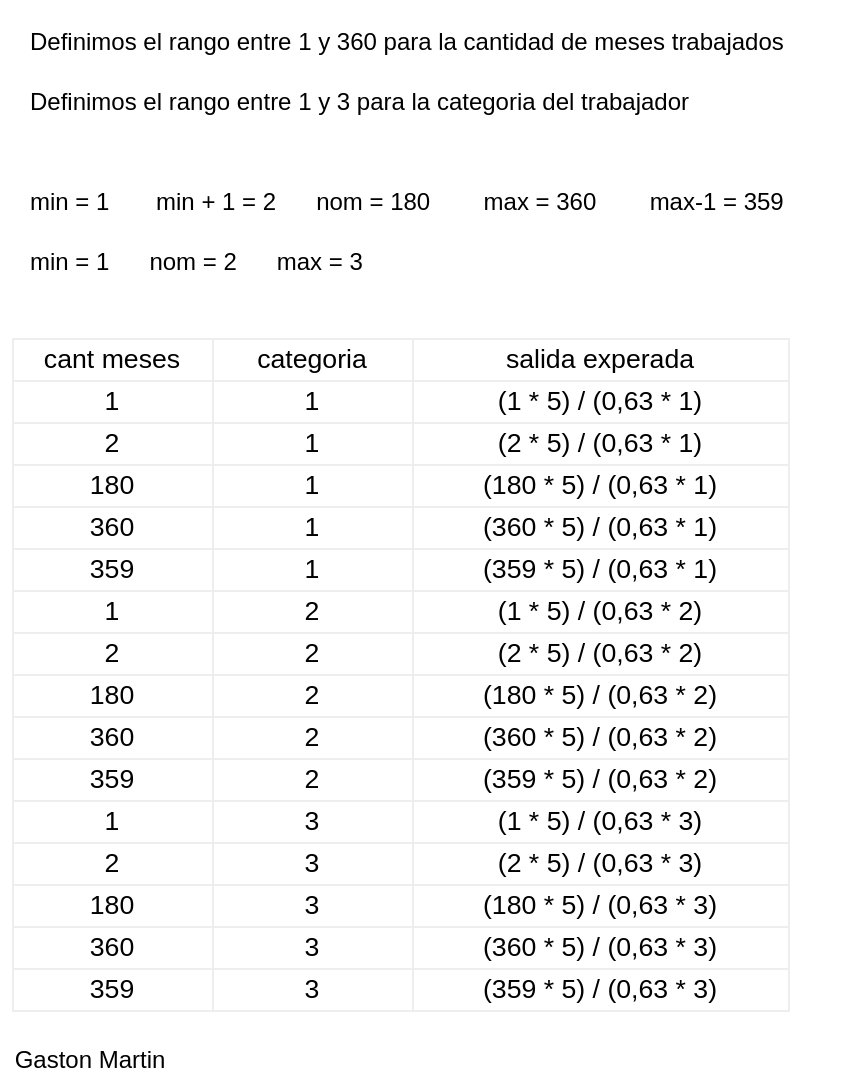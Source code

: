 <mxfile version="14.6.13" type="device"><diagram id="86BvJQhR9vLb6-gNIu07" name="Página-1"><mxGraphModel dx="1326" dy="846" grid="1" gridSize="10" guides="1" tooltips="1" connect="1" arrows="1" fold="1" page="1" pageScale="1" pageWidth="827" pageHeight="1169" math="0" shadow="0"><root><mxCell id="0"/><mxCell id="1" parent="0"/><mxCell id="CIcvX7meFs7W0QOR9oyI-1" value="&lt;br&gt;Definimos el rango entre 1 y 360 para la cantidad de meses trabajados" style="text;html=1;strokeColor=none;fillColor=none;spacing=5;spacingTop=-20;whiteSpace=wrap;overflow=hidden;rounded=0;" vertex="1" parent="1"><mxGeometry x="140" y="20" width="410" height="20" as="geometry"/></mxCell><mxCell id="CIcvX7meFs7W0QOR9oyI-2" value="&lt;br&gt;Definimos el rango entre 1 y 3 para la categoria del trabajador" style="text;html=1;strokeColor=none;fillColor=none;spacing=5;spacingTop=-20;whiteSpace=wrap;overflow=hidden;rounded=0;" vertex="1" parent="1"><mxGeometry x="140" y="50" width="410" height="20" as="geometry"/></mxCell><mxCell id="CIcvX7meFs7W0QOR9oyI-4" value="&lt;br&gt;min = 1&amp;nbsp; &amp;nbsp; &amp;nbsp; &amp;nbsp;min + 1 = 2&amp;nbsp; &amp;nbsp; &amp;nbsp; nom = 180&amp;nbsp; &amp;nbsp; &amp;nbsp; &amp;nbsp; max = 360&amp;nbsp; &amp;nbsp; &amp;nbsp; &amp;nbsp; max-1 = 359" style="text;html=1;strokeColor=none;fillColor=none;spacing=5;spacingTop=-20;whiteSpace=wrap;overflow=hidden;rounded=0;" vertex="1" parent="1"><mxGeometry x="140" y="100" width="410" height="20" as="geometry"/></mxCell><mxCell id="CIcvX7meFs7W0QOR9oyI-6" value="&lt;br&gt;" style="text;html=1;strokeColor=none;fillColor=none;spacing=5;spacingTop=-20;whiteSpace=wrap;overflow=hidden;rounded=0;" vertex="1" parent="1"><mxGeometry x="130" y="140" width="410" height="20" as="geometry"/></mxCell><mxCell id="CIcvX7meFs7W0QOR9oyI-9" value="&lt;br&gt;min = 1&amp;nbsp; &amp;nbsp; &amp;nbsp; nom = 2&amp;nbsp; &amp;nbsp; &amp;nbsp; max = 3" style="text;html=1;strokeColor=none;fillColor=none;spacing=5;spacingTop=-20;whiteSpace=wrap;overflow=hidden;rounded=0;" vertex="1" parent="1"><mxGeometry x="140" y="130" width="190" height="20" as="geometry"/></mxCell><mxCell id="CIcvX7meFs7W0QOR9oyI-13" value="&lt;br&gt;&lt;br&gt;&lt;table cellspacing=&quot;0&quot; cellpadding=&quot;0&quot; dir=&quot;ltr&quot; border=&quot;1&quot; style=&quot;table-layout: fixed ; font-size: 10pt ; font-family: &amp;#34;arial&amp;#34; ; width: 0px ; border-collapse: collapse ; border: none&quot;&gt;&lt;colgroup&gt;&lt;col width=&quot;100&quot;&gt;&lt;col width=&quot;100&quot;&gt;&lt;col width=&quot;188&quot;&gt;&lt;/colgroup&gt;&lt;tbody&gt;&lt;tr style=&quot;height: 21px&quot;&gt;&lt;td style=&quot;overflow: hidden ; padding: 2px 3px 2px 3px ; vertical-align: bottom ; text-align: center&quot;&gt;cant meses&lt;/td&gt;&lt;td style=&quot;overflow: hidden ; padding: 2px 3px 2px 3px ; vertical-align: bottom ; text-align: center&quot;&gt;categoria&lt;/td&gt;&lt;td style=&quot;overflow: hidden ; padding: 2px 3px 2px 3px ; vertical-align: bottom ; text-align: center&quot;&gt;salida experada&lt;/td&gt;&lt;/tr&gt;&lt;tr style=&quot;height: 21px&quot;&gt;&lt;td style=&quot;overflow: hidden ; padding: 2px 3px 2px 3px ; vertical-align: bottom ; text-align: center&quot;&gt;1&lt;/td&gt;&lt;td style=&quot;overflow: hidden ; padding: 2px 3px 2px 3px ; vertical-align: bottom ; text-align: center&quot;&gt;1&lt;/td&gt;&lt;td style=&quot;overflow: hidden ; padding: 2px 3px 2px 3px ; vertical-align: bottom ; text-align: center&quot;&gt;(1 * 5) / (0,63 * 1)&lt;/td&gt;&lt;/tr&gt;&lt;tr style=&quot;height: 21px&quot;&gt;&lt;td style=&quot;overflow: hidden ; padding: 2px 3px 2px 3px ; vertical-align: bottom ; text-align: center&quot;&gt;2&lt;/td&gt;&lt;td style=&quot;overflow: hidden ; padding: 2px 3px 2px 3px ; vertical-align: bottom ; text-align: center&quot;&gt;1&lt;/td&gt;&lt;td style=&quot;overflow: hidden ; padding: 2px 3px ; vertical-align: bottom ; color: rgb(0 , 0 , 0) ; text-align: center ; background-color: rgb(255 , 255 , 255)&quot;&gt;(2 * 5) / (0,63 * 1)&lt;/td&gt;&lt;/tr&gt;&lt;tr style=&quot;height: 21px&quot;&gt;&lt;td style=&quot;overflow: hidden ; padding: 2px 3px 2px 3px ; vertical-align: bottom ; text-align: center&quot;&gt;180&lt;/td&gt;&lt;td style=&quot;overflow: hidden ; padding: 2px 3px 2px 3px ; vertical-align: bottom ; text-align: center&quot;&gt;1&lt;/td&gt;&lt;td style=&quot;overflow: hidden ; padding: 2px 3px 2px 3px ; vertical-align: bottom ; background-color: #ffffff ; color: #000000 ; text-align: center&quot;&gt;(180 * 5) / (0,63 * 1)&lt;/td&gt;&lt;/tr&gt;&lt;tr style=&quot;height: 21px&quot;&gt;&lt;td style=&quot;overflow: hidden ; padding: 2px 3px 2px 3px ; vertical-align: bottom ; text-align: center&quot;&gt;360&lt;/td&gt;&lt;td style=&quot;overflow: hidden ; padding: 2px 3px 2px 3px ; vertical-align: bottom ; text-align: center&quot;&gt;1&lt;/td&gt;&lt;td style=&quot;overflow: hidden ; padding: 2px 3px 2px 3px ; vertical-align: bottom ; background-color: #ffffff ; color: #000000 ; text-align: center&quot;&gt;(360 * 5) / (0,63 * 1)&lt;/td&gt;&lt;/tr&gt;&lt;tr style=&quot;height: 21px&quot;&gt;&lt;td style=&quot;overflow: hidden ; padding: 2px 3px 2px 3px ; vertical-align: bottom ; text-align: center&quot;&gt;359&lt;/td&gt;&lt;td style=&quot;overflow: hidden ; padding: 2px 3px 2px 3px ; vertical-align: bottom ; text-align: center&quot;&gt;1&lt;/td&gt;&lt;td style=&quot;overflow: hidden ; padding: 2px 3px 2px 3px ; vertical-align: bottom ; background-color: #ffffff ; color: #000000 ; text-align: center&quot;&gt;(359 * 5) / (0,63 * 1)&lt;/td&gt;&lt;/tr&gt;&lt;tr style=&quot;height: 21px&quot;&gt;&lt;td style=&quot;overflow: hidden ; padding: 2px 3px 2px 3px ; vertical-align: bottom ; text-align: center&quot;&gt;1&lt;/td&gt;&lt;td style=&quot;overflow: hidden ; padding: 2px 3px 2px 3px ; vertical-align: bottom ; text-align: center&quot;&gt;2&lt;/td&gt;&lt;td style=&quot;overflow: hidden ; padding: 2px 3px 2px 3px ; vertical-align: bottom ; background-color: #ffffff ; color: #000000 ; text-align: center&quot;&gt;(1 * 5) / (0,63 * 2)&lt;/td&gt;&lt;/tr&gt;&lt;tr style=&quot;height: 21px&quot;&gt;&lt;td style=&quot;overflow: hidden ; padding: 2px 3px 2px 3px ; vertical-align: bottom ; text-align: center&quot;&gt;2&lt;/td&gt;&lt;td style=&quot;overflow: hidden ; padding: 2px 3px 2px 3px ; vertical-align: bottom ; text-align: center&quot;&gt;2&lt;/td&gt;&lt;td style=&quot;overflow: hidden ; padding: 2px 3px 2px 3px ; vertical-align: bottom ; background-color: #ffffff ; color: #000000 ; text-align: center&quot;&gt;(2 * 5) / (0,63 * 2)&lt;/td&gt;&lt;/tr&gt;&lt;tr style=&quot;height: 21px&quot;&gt;&lt;td style=&quot;overflow: hidden ; padding: 2px 3px 2px 3px ; vertical-align: bottom ; text-align: center&quot;&gt;180&lt;/td&gt;&lt;td style=&quot;overflow: hidden ; padding: 2px 3px 2px 3px ; vertical-align: bottom ; text-align: center&quot;&gt;2&lt;/td&gt;&lt;td style=&quot;overflow: hidden ; padding: 2px 3px 2px 3px ; vertical-align: bottom ; background-color: #ffffff ; color: #000000 ; text-align: center&quot;&gt;(180 * 5) / (0,63 * 2)&lt;/td&gt;&lt;/tr&gt;&lt;tr style=&quot;height: 21px&quot;&gt;&lt;td style=&quot;overflow: hidden ; padding: 2px 3px 2px 3px ; vertical-align: bottom ; text-align: center&quot;&gt;360&lt;/td&gt;&lt;td style=&quot;overflow: hidden ; padding: 2px 3px 2px 3px ; vertical-align: bottom ; text-align: center&quot;&gt;2&lt;/td&gt;&lt;td style=&quot;overflow: hidden ; padding: 2px 3px 2px 3px ; vertical-align: bottom ; background-color: #ffffff ; color: #000000 ; text-align: center&quot;&gt;(360 * 5) / (0,63 * 2)&lt;/td&gt;&lt;/tr&gt;&lt;tr style=&quot;height: 21px&quot;&gt;&lt;td style=&quot;overflow: hidden ; padding: 2px 3px 2px 3px ; vertical-align: bottom ; text-align: center&quot;&gt;359&lt;/td&gt;&lt;td style=&quot;overflow: hidden ; padding: 2px 3px 2px 3px ; vertical-align: bottom ; text-align: center&quot;&gt;2&lt;/td&gt;&lt;td style=&quot;overflow: hidden ; padding: 2px 3px 2px 3px ; vertical-align: bottom ; text-align: center&quot;&gt;(359 * 5) / (0,63 * 2)&lt;/td&gt;&lt;/tr&gt;&lt;tr style=&quot;height: 21px&quot;&gt;&lt;td style=&quot;overflow: hidden ; padding: 2px 3px 2px 3px ; vertical-align: bottom ; text-align: center&quot;&gt;1&lt;/td&gt;&lt;td style=&quot;overflow: hidden ; padding: 2px 3px 2px 3px ; vertical-align: bottom ; text-align: center&quot;&gt;3&lt;/td&gt;&lt;td style=&quot;overflow: hidden ; padding: 2px 3px 2px 3px ; vertical-align: bottom ; background-color: #ffffff ; color: #000000 ; text-align: center&quot;&gt;(1 * 5) / (0,63 * 3)&lt;/td&gt;&lt;/tr&gt;&lt;tr style=&quot;height: 21px&quot;&gt;&lt;td style=&quot;overflow: hidden ; padding: 2px 3px 2px 3px ; vertical-align: bottom ; text-align: center&quot;&gt;2&lt;/td&gt;&lt;td style=&quot;overflow: hidden ; padding: 2px 3px 2px 3px ; vertical-align: bottom ; text-align: center&quot;&gt;3&lt;/td&gt;&lt;td style=&quot;overflow: hidden ; padding: 2px 3px 2px 3px ; vertical-align: bottom ; background-color: #ffffff ; color: #000000 ; text-align: center&quot;&gt;(2 * 5) / (0,63 * 3)&lt;/td&gt;&lt;/tr&gt;&lt;tr style=&quot;height: 21px&quot;&gt;&lt;td style=&quot;overflow: hidden ; padding: 2px 3px 2px 3px ; vertical-align: bottom ; text-align: center&quot;&gt;180&lt;/td&gt;&lt;td style=&quot;overflow: hidden ; padding: 2px 3px 2px 3px ; vertical-align: bottom ; text-align: center&quot;&gt;3&lt;/td&gt;&lt;td style=&quot;overflow: hidden ; padding: 2px 3px 2px 3px ; vertical-align: bottom ; background-color: #ffffff ; color: #000000 ; text-align: center&quot;&gt;(180 * 5) / (0,63 * 3)&lt;/td&gt;&lt;/tr&gt;&lt;tr style=&quot;height: 21px&quot;&gt;&lt;td style=&quot;overflow: hidden ; padding: 2px 3px 2px 3px ; vertical-align: bottom ; text-align: center&quot;&gt;360&lt;/td&gt;&lt;td style=&quot;overflow: hidden ; padding: 2px 3px 2px 3px ; vertical-align: bottom ; text-align: center&quot;&gt;3&lt;/td&gt;&lt;td style=&quot;overflow: hidden ; padding: 2px 3px 2px 3px ; vertical-align: bottom ; text-align: center&quot;&gt;(360 * 5) / (0,63 * 3)&lt;/td&gt;&lt;/tr&gt;&lt;tr style=&quot;height: 21px&quot;&gt;&lt;td style=&quot;overflow: hidden ; padding: 2px 3px 2px 3px ; vertical-align: bottom ; text-align: center&quot;&gt;359&lt;/td&gt;&lt;td style=&quot;overflow: hidden ; padding: 2px 3px 2px 3px ; vertical-align: bottom ; text-align: center&quot;&gt;3&lt;/td&gt;&lt;td style=&quot;overflow: hidden ; padding: 2px 3px 2px 3px ; vertical-align: bottom ; text-align: center&quot;&gt;(359 * 5) / (0,63 * 3)&lt;/td&gt;&lt;/tr&gt;&lt;/tbody&gt;&lt;/table&gt;&lt;br&gt;" style="text;html=1;strokeColor=none;fillColor=none;align=center;verticalAlign=middle;whiteSpace=wrap;rounded=0;" vertex="1" parent="1"><mxGeometry x="310" y="330" width="40" height="20" as="geometry"/></mxCell><mxCell id="CIcvX7meFs7W0QOR9oyI-14" value="Gaston Martin" style="text;html=1;strokeColor=none;fillColor=none;align=center;verticalAlign=middle;whiteSpace=wrap;rounded=0;" vertex="1" parent="1"><mxGeometry x="130" y="530" width="90" height="20" as="geometry"/></mxCell></root></mxGraphModel></diagram></mxfile>